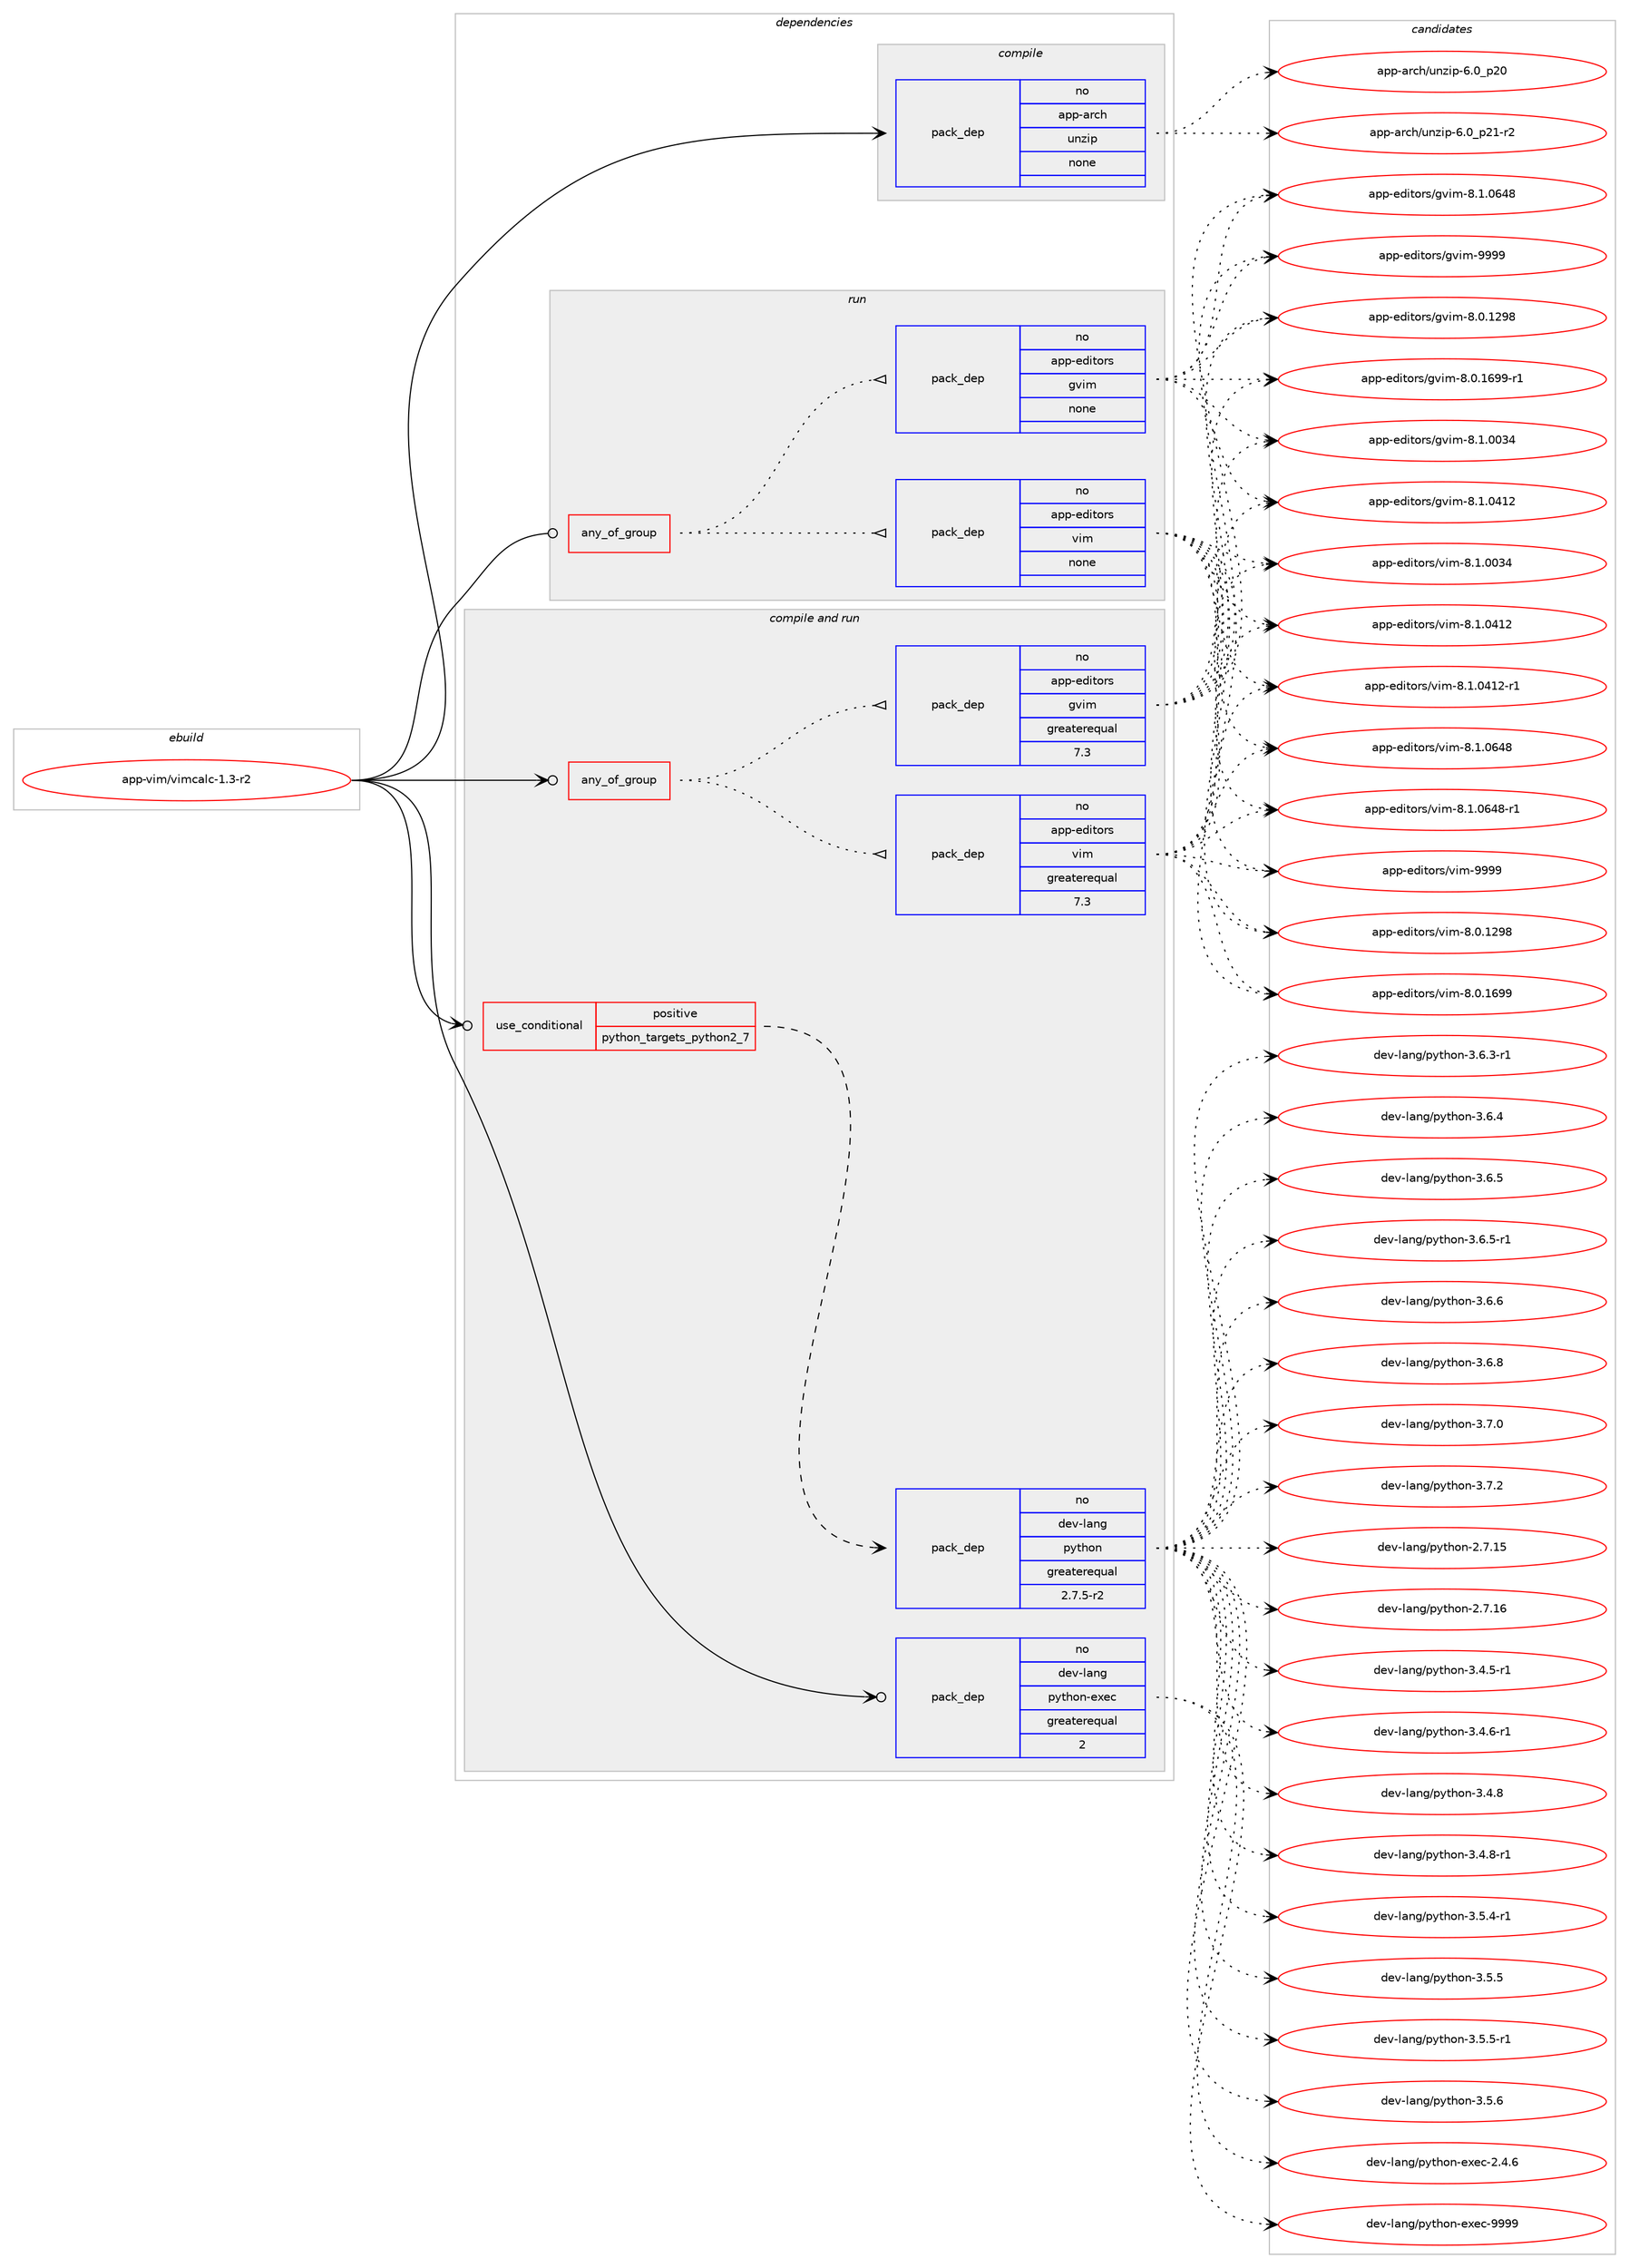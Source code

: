 digraph prolog {

# *************
# Graph options
# *************

newrank=true;
concentrate=true;
compound=true;
graph [rankdir=LR,fontname=Helvetica,fontsize=10,ranksep=1.5];#, ranksep=2.5, nodesep=0.2];
edge  [arrowhead=vee];
node  [fontname=Helvetica,fontsize=10];

# **********
# The ebuild
# **********

subgraph cluster_leftcol {
color=gray;
rank=same;
label=<<i>ebuild</i>>;
id [label="app-vim/vimcalc-1.3-r2", color=red, width=4, href="../app-vim/vimcalc-1.3-r2.svg"];
}

# ****************
# The dependencies
# ****************

subgraph cluster_midcol {
color=gray;
label=<<i>dependencies</i>>;
subgraph cluster_compile {
fillcolor="#eeeeee";
style=filled;
label=<<i>compile</i>>;
subgraph pack937604 {
dependency1314842 [label=<<TABLE BORDER="0" CELLBORDER="1" CELLSPACING="0" CELLPADDING="4" WIDTH="220"><TR><TD ROWSPAN="6" CELLPADDING="30">pack_dep</TD></TR><TR><TD WIDTH="110">no</TD></TR><TR><TD>app-arch</TD></TR><TR><TD>unzip</TD></TR><TR><TD>none</TD></TR><TR><TD></TD></TR></TABLE>>, shape=none, color=blue];
}
id:e -> dependency1314842:w [weight=20,style="solid",arrowhead="vee"];
}
subgraph cluster_compileandrun {
fillcolor="#eeeeee";
style=filled;
label=<<i>compile and run</i>>;
subgraph any20271 {
dependency1314843 [label=<<TABLE BORDER="0" CELLBORDER="1" CELLSPACING="0" CELLPADDING="4"><TR><TD CELLPADDING="10">any_of_group</TD></TR></TABLE>>, shape=none, color=red];subgraph pack937605 {
dependency1314844 [label=<<TABLE BORDER="0" CELLBORDER="1" CELLSPACING="0" CELLPADDING="4" WIDTH="220"><TR><TD ROWSPAN="6" CELLPADDING="30">pack_dep</TD></TR><TR><TD WIDTH="110">no</TD></TR><TR><TD>app-editors</TD></TR><TR><TD>vim</TD></TR><TR><TD>greaterequal</TD></TR><TR><TD>7.3</TD></TR></TABLE>>, shape=none, color=blue];
}
dependency1314843:e -> dependency1314844:w [weight=20,style="dotted",arrowhead="oinv"];
subgraph pack937606 {
dependency1314845 [label=<<TABLE BORDER="0" CELLBORDER="1" CELLSPACING="0" CELLPADDING="4" WIDTH="220"><TR><TD ROWSPAN="6" CELLPADDING="30">pack_dep</TD></TR><TR><TD WIDTH="110">no</TD></TR><TR><TD>app-editors</TD></TR><TR><TD>gvim</TD></TR><TR><TD>greaterequal</TD></TR><TR><TD>7.3</TD></TR></TABLE>>, shape=none, color=blue];
}
dependency1314843:e -> dependency1314845:w [weight=20,style="dotted",arrowhead="oinv"];
}
id:e -> dependency1314843:w [weight=20,style="solid",arrowhead="odotvee"];
subgraph cond356417 {
dependency1314846 [label=<<TABLE BORDER="0" CELLBORDER="1" CELLSPACING="0" CELLPADDING="4"><TR><TD ROWSPAN="3" CELLPADDING="10">use_conditional</TD></TR><TR><TD>positive</TD></TR><TR><TD>python_targets_python2_7</TD></TR></TABLE>>, shape=none, color=red];
subgraph pack937607 {
dependency1314847 [label=<<TABLE BORDER="0" CELLBORDER="1" CELLSPACING="0" CELLPADDING="4" WIDTH="220"><TR><TD ROWSPAN="6" CELLPADDING="30">pack_dep</TD></TR><TR><TD WIDTH="110">no</TD></TR><TR><TD>dev-lang</TD></TR><TR><TD>python</TD></TR><TR><TD>greaterequal</TD></TR><TR><TD>2.7.5-r2</TD></TR></TABLE>>, shape=none, color=blue];
}
dependency1314846:e -> dependency1314847:w [weight=20,style="dashed",arrowhead="vee"];
}
id:e -> dependency1314846:w [weight=20,style="solid",arrowhead="odotvee"];
subgraph pack937608 {
dependency1314848 [label=<<TABLE BORDER="0" CELLBORDER="1" CELLSPACING="0" CELLPADDING="4" WIDTH="220"><TR><TD ROWSPAN="6" CELLPADDING="30">pack_dep</TD></TR><TR><TD WIDTH="110">no</TD></TR><TR><TD>dev-lang</TD></TR><TR><TD>python-exec</TD></TR><TR><TD>greaterequal</TD></TR><TR><TD>2</TD></TR></TABLE>>, shape=none, color=blue];
}
id:e -> dependency1314848:w [weight=20,style="solid",arrowhead="odotvee"];
}
subgraph cluster_run {
fillcolor="#eeeeee";
style=filled;
label=<<i>run</i>>;
subgraph any20272 {
dependency1314849 [label=<<TABLE BORDER="0" CELLBORDER="1" CELLSPACING="0" CELLPADDING="4"><TR><TD CELLPADDING="10">any_of_group</TD></TR></TABLE>>, shape=none, color=red];subgraph pack937609 {
dependency1314850 [label=<<TABLE BORDER="0" CELLBORDER="1" CELLSPACING="0" CELLPADDING="4" WIDTH="220"><TR><TD ROWSPAN="6" CELLPADDING="30">pack_dep</TD></TR><TR><TD WIDTH="110">no</TD></TR><TR><TD>app-editors</TD></TR><TR><TD>vim</TD></TR><TR><TD>none</TD></TR><TR><TD></TD></TR></TABLE>>, shape=none, color=blue];
}
dependency1314849:e -> dependency1314850:w [weight=20,style="dotted",arrowhead="oinv"];
subgraph pack937610 {
dependency1314851 [label=<<TABLE BORDER="0" CELLBORDER="1" CELLSPACING="0" CELLPADDING="4" WIDTH="220"><TR><TD ROWSPAN="6" CELLPADDING="30">pack_dep</TD></TR><TR><TD WIDTH="110">no</TD></TR><TR><TD>app-editors</TD></TR><TR><TD>gvim</TD></TR><TR><TD>none</TD></TR><TR><TD></TD></TR></TABLE>>, shape=none, color=blue];
}
dependency1314849:e -> dependency1314851:w [weight=20,style="dotted",arrowhead="oinv"];
}
id:e -> dependency1314849:w [weight=20,style="solid",arrowhead="odot"];
}
}

# **************
# The candidates
# **************

subgraph cluster_choices {
rank=same;
color=gray;
label=<<i>candidates</i>>;

subgraph choice937604 {
color=black;
nodesep=1;
choice971121124597114991044711711012210511245544648951125048 [label="app-arch/unzip-6.0_p20", color=red, width=4,href="../app-arch/unzip-6.0_p20.svg"];
choice9711211245971149910447117110122105112455446489511250494511450 [label="app-arch/unzip-6.0_p21-r2", color=red, width=4,href="../app-arch/unzip-6.0_p21-r2.svg"];
dependency1314842:e -> choice971121124597114991044711711012210511245544648951125048:w [style=dotted,weight="100"];
dependency1314842:e -> choice9711211245971149910447117110122105112455446489511250494511450:w [style=dotted,weight="100"];
}
subgraph choice937605 {
color=black;
nodesep=1;
choice971121124510110010511611111411547118105109455646484649505756 [label="app-editors/vim-8.0.1298", color=red, width=4,href="../app-editors/vim-8.0.1298.svg"];
choice971121124510110010511611111411547118105109455646484649545757 [label="app-editors/vim-8.0.1699", color=red, width=4,href="../app-editors/vim-8.0.1699.svg"];
choice971121124510110010511611111411547118105109455646494648485152 [label="app-editors/vim-8.1.0034", color=red, width=4,href="../app-editors/vim-8.1.0034.svg"];
choice971121124510110010511611111411547118105109455646494648524950 [label="app-editors/vim-8.1.0412", color=red, width=4,href="../app-editors/vim-8.1.0412.svg"];
choice9711211245101100105116111114115471181051094556464946485249504511449 [label="app-editors/vim-8.1.0412-r1", color=red, width=4,href="../app-editors/vim-8.1.0412-r1.svg"];
choice971121124510110010511611111411547118105109455646494648545256 [label="app-editors/vim-8.1.0648", color=red, width=4,href="../app-editors/vim-8.1.0648.svg"];
choice9711211245101100105116111114115471181051094556464946485452564511449 [label="app-editors/vim-8.1.0648-r1", color=red, width=4,href="../app-editors/vim-8.1.0648-r1.svg"];
choice9711211245101100105116111114115471181051094557575757 [label="app-editors/vim-9999", color=red, width=4,href="../app-editors/vim-9999.svg"];
dependency1314844:e -> choice971121124510110010511611111411547118105109455646484649505756:w [style=dotted,weight="100"];
dependency1314844:e -> choice971121124510110010511611111411547118105109455646484649545757:w [style=dotted,weight="100"];
dependency1314844:e -> choice971121124510110010511611111411547118105109455646494648485152:w [style=dotted,weight="100"];
dependency1314844:e -> choice971121124510110010511611111411547118105109455646494648524950:w [style=dotted,weight="100"];
dependency1314844:e -> choice9711211245101100105116111114115471181051094556464946485249504511449:w [style=dotted,weight="100"];
dependency1314844:e -> choice971121124510110010511611111411547118105109455646494648545256:w [style=dotted,weight="100"];
dependency1314844:e -> choice9711211245101100105116111114115471181051094556464946485452564511449:w [style=dotted,weight="100"];
dependency1314844:e -> choice9711211245101100105116111114115471181051094557575757:w [style=dotted,weight="100"];
}
subgraph choice937606 {
color=black;
nodesep=1;
choice971121124510110010511611111411547103118105109455646484649505756 [label="app-editors/gvim-8.0.1298", color=red, width=4,href="../app-editors/gvim-8.0.1298.svg"];
choice9711211245101100105116111114115471031181051094556464846495457574511449 [label="app-editors/gvim-8.0.1699-r1", color=red, width=4,href="../app-editors/gvim-8.0.1699-r1.svg"];
choice971121124510110010511611111411547103118105109455646494648485152 [label="app-editors/gvim-8.1.0034", color=red, width=4,href="../app-editors/gvim-8.1.0034.svg"];
choice971121124510110010511611111411547103118105109455646494648524950 [label="app-editors/gvim-8.1.0412", color=red, width=4,href="../app-editors/gvim-8.1.0412.svg"];
choice971121124510110010511611111411547103118105109455646494648545256 [label="app-editors/gvim-8.1.0648", color=red, width=4,href="../app-editors/gvim-8.1.0648.svg"];
choice9711211245101100105116111114115471031181051094557575757 [label="app-editors/gvim-9999", color=red, width=4,href="../app-editors/gvim-9999.svg"];
dependency1314845:e -> choice971121124510110010511611111411547103118105109455646484649505756:w [style=dotted,weight="100"];
dependency1314845:e -> choice9711211245101100105116111114115471031181051094556464846495457574511449:w [style=dotted,weight="100"];
dependency1314845:e -> choice971121124510110010511611111411547103118105109455646494648485152:w [style=dotted,weight="100"];
dependency1314845:e -> choice971121124510110010511611111411547103118105109455646494648524950:w [style=dotted,weight="100"];
dependency1314845:e -> choice971121124510110010511611111411547103118105109455646494648545256:w [style=dotted,weight="100"];
dependency1314845:e -> choice9711211245101100105116111114115471031181051094557575757:w [style=dotted,weight="100"];
}
subgraph choice937607 {
color=black;
nodesep=1;
choice10010111845108971101034711212111610411111045504655464953 [label="dev-lang/python-2.7.15", color=red, width=4,href="../dev-lang/python-2.7.15.svg"];
choice10010111845108971101034711212111610411111045504655464954 [label="dev-lang/python-2.7.16", color=red, width=4,href="../dev-lang/python-2.7.16.svg"];
choice1001011184510897110103471121211161041111104551465246534511449 [label="dev-lang/python-3.4.5-r1", color=red, width=4,href="../dev-lang/python-3.4.5-r1.svg"];
choice1001011184510897110103471121211161041111104551465246544511449 [label="dev-lang/python-3.4.6-r1", color=red, width=4,href="../dev-lang/python-3.4.6-r1.svg"];
choice100101118451089711010347112121116104111110455146524656 [label="dev-lang/python-3.4.8", color=red, width=4,href="../dev-lang/python-3.4.8.svg"];
choice1001011184510897110103471121211161041111104551465246564511449 [label="dev-lang/python-3.4.8-r1", color=red, width=4,href="../dev-lang/python-3.4.8-r1.svg"];
choice1001011184510897110103471121211161041111104551465346524511449 [label="dev-lang/python-3.5.4-r1", color=red, width=4,href="../dev-lang/python-3.5.4-r1.svg"];
choice100101118451089711010347112121116104111110455146534653 [label="dev-lang/python-3.5.5", color=red, width=4,href="../dev-lang/python-3.5.5.svg"];
choice1001011184510897110103471121211161041111104551465346534511449 [label="dev-lang/python-3.5.5-r1", color=red, width=4,href="../dev-lang/python-3.5.5-r1.svg"];
choice100101118451089711010347112121116104111110455146534654 [label="dev-lang/python-3.5.6", color=red, width=4,href="../dev-lang/python-3.5.6.svg"];
choice1001011184510897110103471121211161041111104551465446514511449 [label="dev-lang/python-3.6.3-r1", color=red, width=4,href="../dev-lang/python-3.6.3-r1.svg"];
choice100101118451089711010347112121116104111110455146544652 [label="dev-lang/python-3.6.4", color=red, width=4,href="../dev-lang/python-3.6.4.svg"];
choice100101118451089711010347112121116104111110455146544653 [label="dev-lang/python-3.6.5", color=red, width=4,href="../dev-lang/python-3.6.5.svg"];
choice1001011184510897110103471121211161041111104551465446534511449 [label="dev-lang/python-3.6.5-r1", color=red, width=4,href="../dev-lang/python-3.6.5-r1.svg"];
choice100101118451089711010347112121116104111110455146544654 [label="dev-lang/python-3.6.6", color=red, width=4,href="../dev-lang/python-3.6.6.svg"];
choice100101118451089711010347112121116104111110455146544656 [label="dev-lang/python-3.6.8", color=red, width=4,href="../dev-lang/python-3.6.8.svg"];
choice100101118451089711010347112121116104111110455146554648 [label="dev-lang/python-3.7.0", color=red, width=4,href="../dev-lang/python-3.7.0.svg"];
choice100101118451089711010347112121116104111110455146554650 [label="dev-lang/python-3.7.2", color=red, width=4,href="../dev-lang/python-3.7.2.svg"];
dependency1314847:e -> choice10010111845108971101034711212111610411111045504655464953:w [style=dotted,weight="100"];
dependency1314847:e -> choice10010111845108971101034711212111610411111045504655464954:w [style=dotted,weight="100"];
dependency1314847:e -> choice1001011184510897110103471121211161041111104551465246534511449:w [style=dotted,weight="100"];
dependency1314847:e -> choice1001011184510897110103471121211161041111104551465246544511449:w [style=dotted,weight="100"];
dependency1314847:e -> choice100101118451089711010347112121116104111110455146524656:w [style=dotted,weight="100"];
dependency1314847:e -> choice1001011184510897110103471121211161041111104551465246564511449:w [style=dotted,weight="100"];
dependency1314847:e -> choice1001011184510897110103471121211161041111104551465346524511449:w [style=dotted,weight="100"];
dependency1314847:e -> choice100101118451089711010347112121116104111110455146534653:w [style=dotted,weight="100"];
dependency1314847:e -> choice1001011184510897110103471121211161041111104551465346534511449:w [style=dotted,weight="100"];
dependency1314847:e -> choice100101118451089711010347112121116104111110455146534654:w [style=dotted,weight="100"];
dependency1314847:e -> choice1001011184510897110103471121211161041111104551465446514511449:w [style=dotted,weight="100"];
dependency1314847:e -> choice100101118451089711010347112121116104111110455146544652:w [style=dotted,weight="100"];
dependency1314847:e -> choice100101118451089711010347112121116104111110455146544653:w [style=dotted,weight="100"];
dependency1314847:e -> choice1001011184510897110103471121211161041111104551465446534511449:w [style=dotted,weight="100"];
dependency1314847:e -> choice100101118451089711010347112121116104111110455146544654:w [style=dotted,weight="100"];
dependency1314847:e -> choice100101118451089711010347112121116104111110455146544656:w [style=dotted,weight="100"];
dependency1314847:e -> choice100101118451089711010347112121116104111110455146554648:w [style=dotted,weight="100"];
dependency1314847:e -> choice100101118451089711010347112121116104111110455146554650:w [style=dotted,weight="100"];
}
subgraph choice937608 {
color=black;
nodesep=1;
choice1001011184510897110103471121211161041111104510112010199455046524654 [label="dev-lang/python-exec-2.4.6", color=red, width=4,href="../dev-lang/python-exec-2.4.6.svg"];
choice10010111845108971101034711212111610411111045101120101994557575757 [label="dev-lang/python-exec-9999", color=red, width=4,href="../dev-lang/python-exec-9999.svg"];
dependency1314848:e -> choice1001011184510897110103471121211161041111104510112010199455046524654:w [style=dotted,weight="100"];
dependency1314848:e -> choice10010111845108971101034711212111610411111045101120101994557575757:w [style=dotted,weight="100"];
}
subgraph choice937609 {
color=black;
nodesep=1;
choice971121124510110010511611111411547118105109455646484649505756 [label="app-editors/vim-8.0.1298", color=red, width=4,href="../app-editors/vim-8.0.1298.svg"];
choice971121124510110010511611111411547118105109455646484649545757 [label="app-editors/vim-8.0.1699", color=red, width=4,href="../app-editors/vim-8.0.1699.svg"];
choice971121124510110010511611111411547118105109455646494648485152 [label="app-editors/vim-8.1.0034", color=red, width=4,href="../app-editors/vim-8.1.0034.svg"];
choice971121124510110010511611111411547118105109455646494648524950 [label="app-editors/vim-8.1.0412", color=red, width=4,href="../app-editors/vim-8.1.0412.svg"];
choice9711211245101100105116111114115471181051094556464946485249504511449 [label="app-editors/vim-8.1.0412-r1", color=red, width=4,href="../app-editors/vim-8.1.0412-r1.svg"];
choice971121124510110010511611111411547118105109455646494648545256 [label="app-editors/vim-8.1.0648", color=red, width=4,href="../app-editors/vim-8.1.0648.svg"];
choice9711211245101100105116111114115471181051094556464946485452564511449 [label="app-editors/vim-8.1.0648-r1", color=red, width=4,href="../app-editors/vim-8.1.0648-r1.svg"];
choice9711211245101100105116111114115471181051094557575757 [label="app-editors/vim-9999", color=red, width=4,href="../app-editors/vim-9999.svg"];
dependency1314850:e -> choice971121124510110010511611111411547118105109455646484649505756:w [style=dotted,weight="100"];
dependency1314850:e -> choice971121124510110010511611111411547118105109455646484649545757:w [style=dotted,weight="100"];
dependency1314850:e -> choice971121124510110010511611111411547118105109455646494648485152:w [style=dotted,weight="100"];
dependency1314850:e -> choice971121124510110010511611111411547118105109455646494648524950:w [style=dotted,weight="100"];
dependency1314850:e -> choice9711211245101100105116111114115471181051094556464946485249504511449:w [style=dotted,weight="100"];
dependency1314850:e -> choice971121124510110010511611111411547118105109455646494648545256:w [style=dotted,weight="100"];
dependency1314850:e -> choice9711211245101100105116111114115471181051094556464946485452564511449:w [style=dotted,weight="100"];
dependency1314850:e -> choice9711211245101100105116111114115471181051094557575757:w [style=dotted,weight="100"];
}
subgraph choice937610 {
color=black;
nodesep=1;
choice971121124510110010511611111411547103118105109455646484649505756 [label="app-editors/gvim-8.0.1298", color=red, width=4,href="../app-editors/gvim-8.0.1298.svg"];
choice9711211245101100105116111114115471031181051094556464846495457574511449 [label="app-editors/gvim-8.0.1699-r1", color=red, width=4,href="../app-editors/gvim-8.0.1699-r1.svg"];
choice971121124510110010511611111411547103118105109455646494648485152 [label="app-editors/gvim-8.1.0034", color=red, width=4,href="../app-editors/gvim-8.1.0034.svg"];
choice971121124510110010511611111411547103118105109455646494648524950 [label="app-editors/gvim-8.1.0412", color=red, width=4,href="../app-editors/gvim-8.1.0412.svg"];
choice971121124510110010511611111411547103118105109455646494648545256 [label="app-editors/gvim-8.1.0648", color=red, width=4,href="../app-editors/gvim-8.1.0648.svg"];
choice9711211245101100105116111114115471031181051094557575757 [label="app-editors/gvim-9999", color=red, width=4,href="../app-editors/gvim-9999.svg"];
dependency1314851:e -> choice971121124510110010511611111411547103118105109455646484649505756:w [style=dotted,weight="100"];
dependency1314851:e -> choice9711211245101100105116111114115471031181051094556464846495457574511449:w [style=dotted,weight="100"];
dependency1314851:e -> choice971121124510110010511611111411547103118105109455646494648485152:w [style=dotted,weight="100"];
dependency1314851:e -> choice971121124510110010511611111411547103118105109455646494648524950:w [style=dotted,weight="100"];
dependency1314851:e -> choice971121124510110010511611111411547103118105109455646494648545256:w [style=dotted,weight="100"];
dependency1314851:e -> choice9711211245101100105116111114115471031181051094557575757:w [style=dotted,weight="100"];
}
}

}
